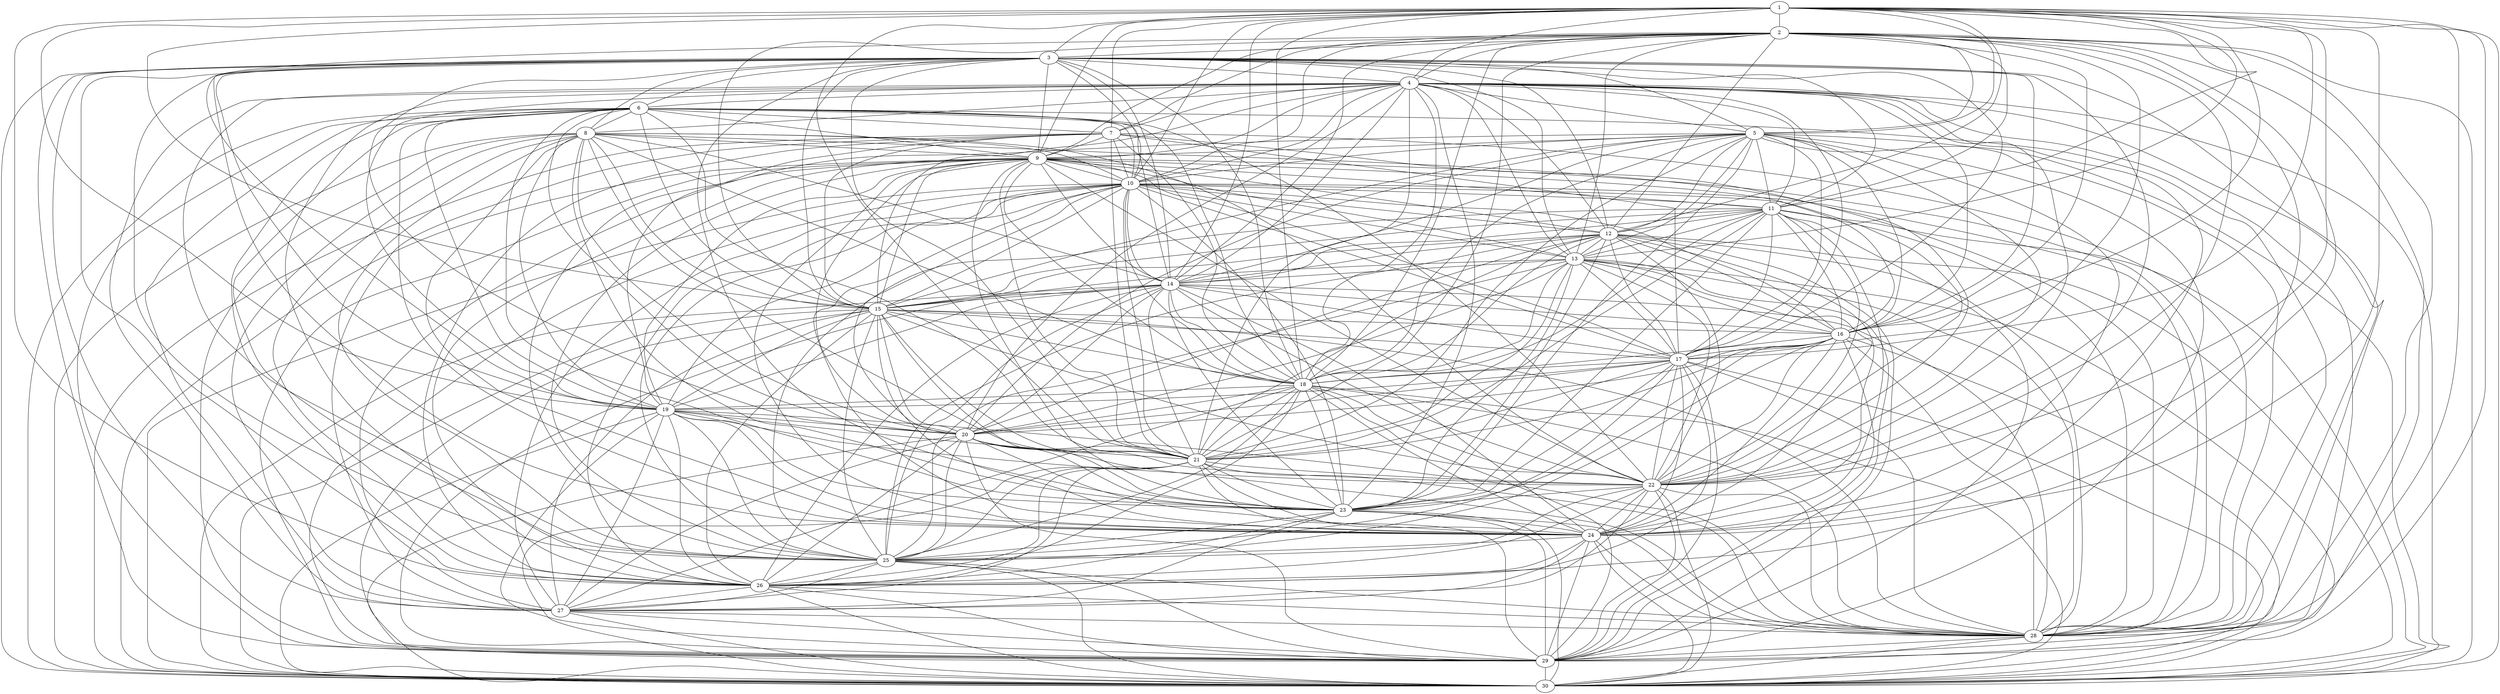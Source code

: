 graph g_m_380{
1--2
1--3
1--4
1--5
1--7
1--9
1--10
1--11
1--12
1--13
1--14
1--15
1--16
1--17
1--18
1--19
1--21
1--22
1--24
1--26
1--28
1--29
1--30
2--3
2--4
2--5
2--7
2--9
2--10
2--11
2--12
2--13
2--14
2--15
2--16
2--17
2--18
2--19
2--21
2--22
2--24
2--26
2--28
2--29
2--30
3--4
3--5
3--6
3--8
3--9
3--10
3--11
3--12
3--13
3--14
3--15
3--16
3--17
3--18
3--19
3--20
3--21
3--22
3--23
3--24
3--25
3--26
3--27
3--28
3--29
3--30
4--5
4--6
4--7
4--8
4--9
4--10
4--11
4--12
4--13
4--14
4--15
4--16
4--17
4--18
4--19
4--20
4--21
4--22
4--23
4--24
4--25
4--26
4--27
4--28
4--29
4--30
5--9
5--10
5--11
5--12
5--13
5--14
5--15
5--16
5--17
5--18
5--20
5--21
5--22
5--23
5--24
5--25
5--28
5--29
5--30
6--7
6--8
6--9
6--10
6--14
6--15
6--18
6--19
6--20
6--21
6--22
6--23
6--24
6--25
6--26
6--27
6--28
6--29
6--30
7--9
7--10
7--15
7--17
7--18
7--19
7--21
7--22
7--26
7--27
7--28
7--30
8--9
8--10
8--14
8--15
8--18
8--19
8--20
8--21
8--22
8--23
8--24
8--25
8--26
8--27
8--28
8--29
8--30
9--10
9--11
9--12
9--13
9--14
9--15
9--16
9--17
9--18
9--19
9--20
9--21
9--22
9--23
9--24
9--25
9--26
9--27
9--28
9--29
9--30
10--11
10--12
10--13
10--14
10--15
10--16
10--17
10--18
10--19
10--20
10--21
10--22
10--23
10--24
10--25
10--26
10--27
10--28
10--29
10--30
11--12
11--13
11--14
11--15
11--16
11--17
11--18
11--21
11--22
11--23
11--24
11--25
11--28
11--29
11--30
12--13
12--14
12--15
12--16
12--17
12--18
12--20
12--21
12--22
12--23
12--24
12--25
12--28
12--29
12--30
13--14
13--15
13--16
13--17
13--18
13--20
13--21
13--22
13--23
13--24
13--25
13--28
13--29
13--30
14--15
14--16
14--17
14--18
14--19
14--20
14--21
14--22
14--23
14--24
14--25
14--26
14--28
14--29
14--30
15--16
15--17
15--18
15--19
15--20
15--21
15--22
15--23
15--24
15--25
15--26
15--27
15--28
15--29
15--30
16--17
16--18
16--20
16--21
16--22
16--23
16--24
16--25
16--28
16--29
16--30
17--18
17--19
17--20
17--21
17--22
17--23
17--24
17--25
17--26
17--28
17--29
17--30
18--19
18--20
18--21
18--22
18--23
18--24
18--25
18--26
18--27
18--28
18--29
18--30
19--20
19--21
19--22
19--23
19--24
19--25
19--26
19--27
19--28
19--29
19--30
20--21
20--22
20--23
20--24
20--25
20--26
20--27
20--28
20--29
20--30
21--22
21--23
21--24
21--25
21--26
21--27
21--28
21--29
21--30
22--23
22--24
22--25
22--26
22--27
22--28
22--29
22--30
23--24
23--25
23--26
23--27
23--28
23--29
23--30
24--25
24--26
24--27
24--28
24--29
24--30
25--26
25--27
25--28
25--29
25--30
26--27
26--28
26--29
26--30
27--28
27--29
27--30
28--29
28--30
29--30
}
